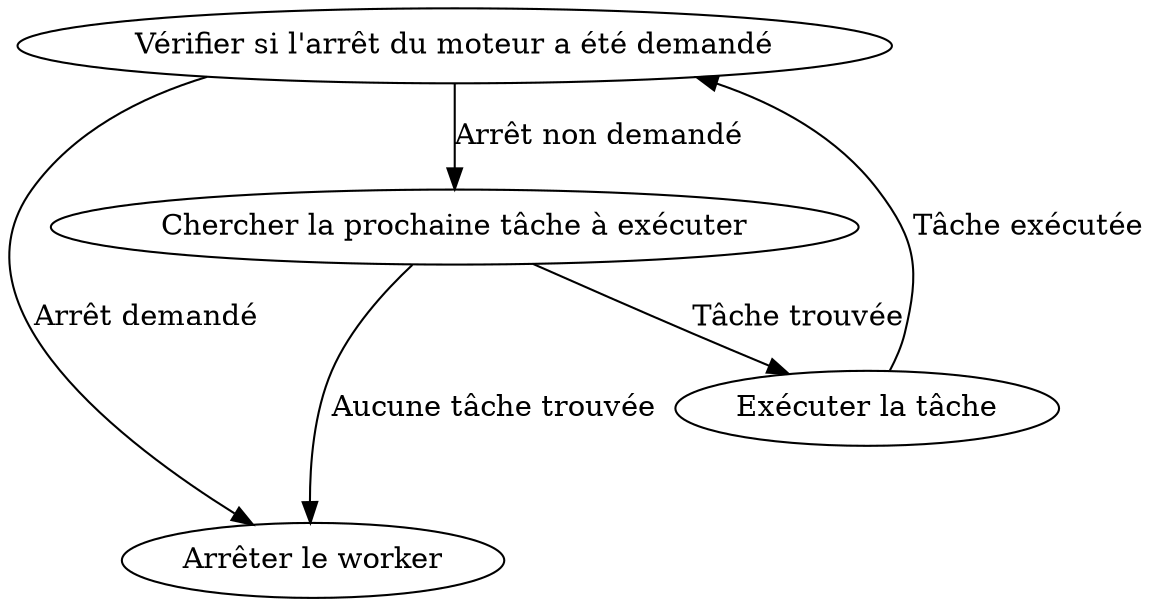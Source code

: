 digraph G {
  n1[label="Vérifier si l'arrêt du moteur a été demandé"];
  n2[label="Chercher la prochaine tâche à exécuter"];
  n3[label="Arrêter le worker"];
  n4[label="Exécuter la tâche"];
  n1 -> n2 [label="Arrêt non demandé"];
  n1 -> n3 [label="Arrêt demandé"];
  n2 -> n3 [label="Aucune tâche trouvée"];
  n2 -> n4 [label="Tâche trouvée"];
  n4 -> n1 [label="Tâche exécutée"];
  n4 -> n3 [style=invis];
}